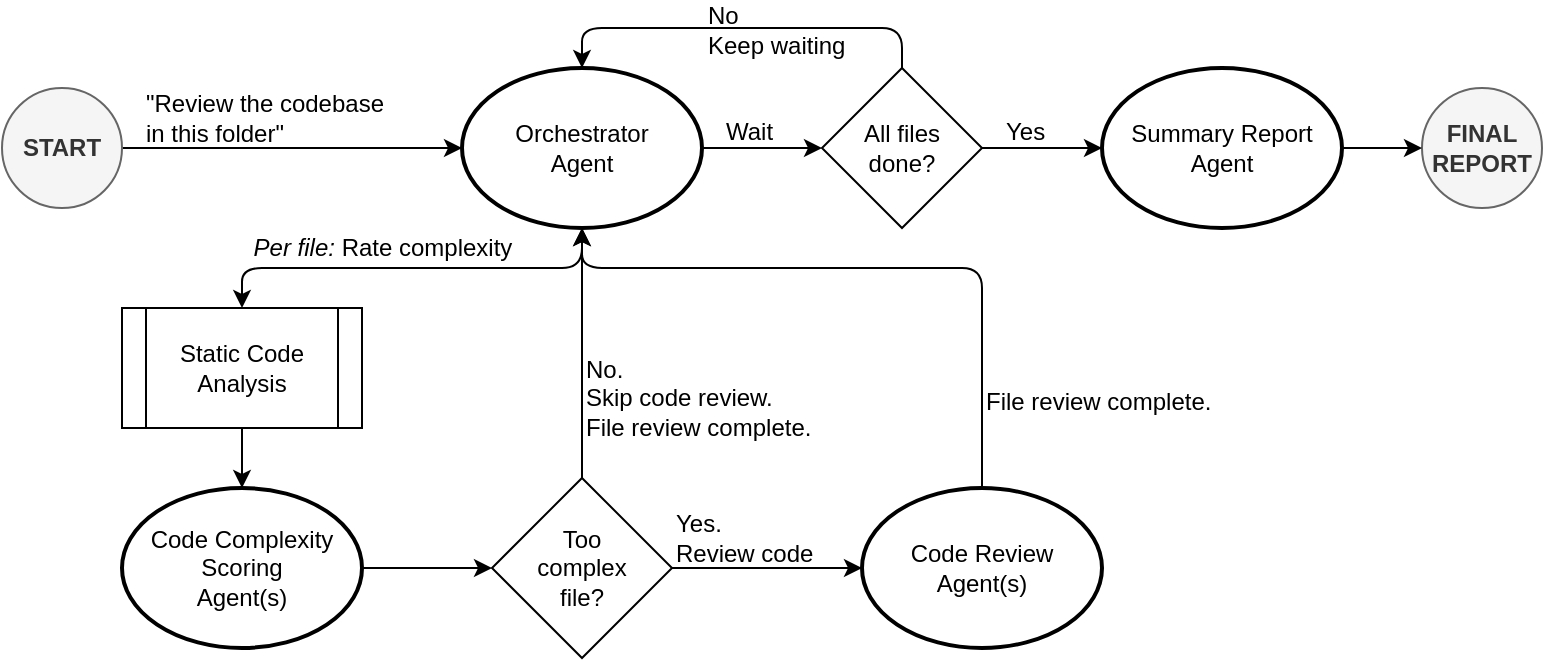 <mxfile version="26.0.4">
  <diagram name="Page-1" id="14XLXcr4h7Q1yf35ICow">
    <mxGraphModel dx="1033" dy="779" grid="1" gridSize="10" guides="1" tooltips="1" connect="1" arrows="1" fold="1" page="1" pageScale="1" pageWidth="850" pageHeight="1100" math="0" shadow="0">
      <root>
        <mxCell id="0" />
        <mxCell id="1" parent="0" />
        <mxCell id="a35DyW928IvcFfC3iXfb-24" style="edgeStyle=orthogonalEdgeStyle;rounded=0;orthogonalLoop=1;jettySize=auto;html=1;entryX=0;entryY=0.5;entryDx=0;entryDy=0;" edge="1" parent="1" source="a35DyW928IvcFfC3iXfb-1" target="a35DyW928IvcFfC3iXfb-4">
          <mxGeometry relative="1" as="geometry" />
        </mxCell>
        <mxCell id="a35DyW928IvcFfC3iXfb-1" value="&lt;b&gt;START&lt;/b&gt;" style="ellipse;whiteSpace=wrap;html=1;aspect=fixed;fillColor=#f5f5f5;fontColor=#333333;strokeColor=#666666;" vertex="1" parent="1">
          <mxGeometry x="50" y="130" width="60" height="60" as="geometry" />
        </mxCell>
        <mxCell id="a35DyW928IvcFfC3iXfb-2" value="&lt;b&gt;FINAL&lt;br&gt;REPORT&lt;/b&gt;" style="ellipse;whiteSpace=wrap;html=1;aspect=fixed;fillColor=#f5f5f5;fontColor=#333333;strokeColor=#666666;" vertex="1" parent="1">
          <mxGeometry x="760" y="130" width="60" height="60" as="geometry" />
        </mxCell>
        <mxCell id="a35DyW928IvcFfC3iXfb-21" style="edgeStyle=orthogonalEdgeStyle;rounded=1;orthogonalLoop=1;jettySize=auto;html=1;exitX=0.5;exitY=1;exitDx=0;exitDy=0;curved=0;" edge="1" parent="1" source="a35DyW928IvcFfC3iXfb-4" target="a35DyW928IvcFfC3iXfb-20">
          <mxGeometry relative="1" as="geometry" />
        </mxCell>
        <mxCell id="a35DyW928IvcFfC3iXfb-34" style="edgeStyle=orthogonalEdgeStyle;rounded=0;orthogonalLoop=1;jettySize=auto;html=1;exitX=1;exitY=0.5;exitDx=0;exitDy=0;entryX=0;entryY=0.5;entryDx=0;entryDy=0;" edge="1" parent="1" source="a35DyW928IvcFfC3iXfb-4" target="a35DyW928IvcFfC3iXfb-33">
          <mxGeometry relative="1" as="geometry" />
        </mxCell>
        <mxCell id="a35DyW928IvcFfC3iXfb-4" value="Orchestrator&lt;br&gt;Agent" style="ellipse;whiteSpace=wrap;html=1;strokeWidth=2;" vertex="1" parent="1">
          <mxGeometry x="280" y="120" width="120" height="80" as="geometry" />
        </mxCell>
        <mxCell id="a35DyW928IvcFfC3iXfb-16" style="edgeStyle=orthogonalEdgeStyle;rounded=0;orthogonalLoop=1;jettySize=auto;html=1;exitX=1;exitY=0.5;exitDx=0;exitDy=0;entryX=0;entryY=0.5;entryDx=0;entryDy=0;" edge="1" parent="1" source="a35DyW928IvcFfC3iXfb-5" target="a35DyW928IvcFfC3iXfb-15">
          <mxGeometry relative="1" as="geometry" />
        </mxCell>
        <mxCell id="a35DyW928IvcFfC3iXfb-5" value="Code Complexity Scoring&lt;br&gt;Agent(s)" style="ellipse;whiteSpace=wrap;html=1;strokeWidth=2;" vertex="1" parent="1">
          <mxGeometry x="110" y="330" width="120" height="80" as="geometry" />
        </mxCell>
        <mxCell id="a35DyW928IvcFfC3iXfb-30" style="edgeStyle=orthogonalEdgeStyle;rounded=1;orthogonalLoop=1;jettySize=auto;html=1;exitX=0.5;exitY=0;exitDx=0;exitDy=0;curved=0;" edge="1" parent="1" source="a35DyW928IvcFfC3iXfb-6">
          <mxGeometry relative="1" as="geometry">
            <mxPoint x="340" y="200" as="targetPoint" />
            <Array as="points">
              <mxPoint x="540" y="220" />
              <mxPoint x="340" y="220" />
            </Array>
          </mxGeometry>
        </mxCell>
        <mxCell id="a35DyW928IvcFfC3iXfb-6" value="Code Review&lt;br&gt;Agent(s)" style="ellipse;whiteSpace=wrap;html=1;strokeWidth=2;" vertex="1" parent="1">
          <mxGeometry x="480" y="330" width="120" height="80" as="geometry" />
        </mxCell>
        <mxCell id="a35DyW928IvcFfC3iXfb-42" style="edgeStyle=orthogonalEdgeStyle;rounded=0;orthogonalLoop=1;jettySize=auto;html=1;exitX=1;exitY=0.5;exitDx=0;exitDy=0;entryX=0;entryY=0.5;entryDx=0;entryDy=0;" edge="1" parent="1" source="a35DyW928IvcFfC3iXfb-7" target="a35DyW928IvcFfC3iXfb-2">
          <mxGeometry relative="1" as="geometry" />
        </mxCell>
        <mxCell id="a35DyW928IvcFfC3iXfb-7" value="Summary Report Agent" style="ellipse;whiteSpace=wrap;html=1;strokeWidth=2;" vertex="1" parent="1">
          <mxGeometry x="600" y="120" width="120" height="80" as="geometry" />
        </mxCell>
        <mxCell id="a35DyW928IvcFfC3iXfb-17" style="edgeStyle=orthogonalEdgeStyle;rounded=0;orthogonalLoop=1;jettySize=auto;html=1;exitX=1;exitY=0.5;exitDx=0;exitDy=0;entryX=0;entryY=0.5;entryDx=0;entryDy=0;" edge="1" parent="1" source="a35DyW928IvcFfC3iXfb-15" target="a35DyW928IvcFfC3iXfb-6">
          <mxGeometry relative="1" as="geometry" />
        </mxCell>
        <mxCell id="a35DyW928IvcFfC3iXfb-29" style="edgeStyle=orthogonalEdgeStyle;rounded=1;orthogonalLoop=1;jettySize=auto;html=1;curved=0;entryX=0.5;entryY=1;entryDx=0;entryDy=0;entryPerimeter=0;" edge="1" parent="1" source="a35DyW928IvcFfC3iXfb-15" target="a35DyW928IvcFfC3iXfb-4">
          <mxGeometry relative="1" as="geometry">
            <mxPoint x="340" y="210" as="targetPoint" />
          </mxGeometry>
        </mxCell>
        <mxCell id="a35DyW928IvcFfC3iXfb-15" value="Too&lt;br&gt;complex&lt;br&gt;file?" style="rhombus;whiteSpace=wrap;html=1;" vertex="1" parent="1">
          <mxGeometry x="295" y="325" width="90" height="90" as="geometry" />
        </mxCell>
        <mxCell id="a35DyW928IvcFfC3iXfb-23" style="edgeStyle=orthogonalEdgeStyle;rounded=0;orthogonalLoop=1;jettySize=auto;html=1;entryX=0.5;entryY=0;entryDx=0;entryDy=0;" edge="1" parent="1" source="a35DyW928IvcFfC3iXfb-20" target="a35DyW928IvcFfC3iXfb-5">
          <mxGeometry relative="1" as="geometry" />
        </mxCell>
        <mxCell id="a35DyW928IvcFfC3iXfb-20" value="Static Code Analysis" style="shape=process;whiteSpace=wrap;html=1;backgroundOutline=1;" vertex="1" parent="1">
          <mxGeometry x="110" y="240" width="120" height="60" as="geometry" />
        </mxCell>
        <mxCell id="a35DyW928IvcFfC3iXfb-25" value="Yes. &lt;br&gt;Review code" style="text;html=1;align=left;verticalAlign=middle;whiteSpace=wrap;rounded=0;" vertex="1" parent="1">
          <mxGeometry x="385" y="340" width="90" height="30" as="geometry" />
        </mxCell>
        <mxCell id="a35DyW928IvcFfC3iXfb-26" value="No.&lt;br&gt;Skip code review.&lt;br&gt;File review complete." style="text;html=1;align=left;verticalAlign=middle;whiteSpace=wrap;rounded=0;" vertex="1" parent="1">
          <mxGeometry x="340" y="270" width="120" height="30" as="geometry" />
        </mxCell>
        <mxCell id="a35DyW928IvcFfC3iXfb-35" style="edgeStyle=orthogonalEdgeStyle;rounded=1;orthogonalLoop=1;jettySize=auto;html=1;exitX=0.5;exitY=0;exitDx=0;exitDy=0;entryX=0.5;entryY=0;entryDx=0;entryDy=0;curved=0;" edge="1" parent="1" source="a35DyW928IvcFfC3iXfb-33" target="a35DyW928IvcFfC3iXfb-4">
          <mxGeometry relative="1" as="geometry" />
        </mxCell>
        <mxCell id="a35DyW928IvcFfC3iXfb-36" style="edgeStyle=orthogonalEdgeStyle;rounded=0;orthogonalLoop=1;jettySize=auto;html=1;exitX=1;exitY=0.5;exitDx=0;exitDy=0;entryX=0;entryY=0.5;entryDx=0;entryDy=0;" edge="1" parent="1" source="a35DyW928IvcFfC3iXfb-33" target="a35DyW928IvcFfC3iXfb-7">
          <mxGeometry relative="1" as="geometry" />
        </mxCell>
        <mxCell id="a35DyW928IvcFfC3iXfb-33" value="All files&lt;br&gt;done?" style="rhombus;whiteSpace=wrap;html=1;" vertex="1" parent="1">
          <mxGeometry x="460" y="120" width="80" height="80" as="geometry" />
        </mxCell>
        <mxCell id="a35DyW928IvcFfC3iXfb-39" value="No&lt;div&gt;Keep waiting&lt;/div&gt;" style="text;html=1;align=left;verticalAlign=middle;whiteSpace=wrap;rounded=0;" vertex="1" parent="1">
          <mxGeometry x="401" y="86" width="90" height="30" as="geometry" />
        </mxCell>
        <mxCell id="a35DyW928IvcFfC3iXfb-41" value="Yes" style="text;html=1;align=left;verticalAlign=middle;whiteSpace=wrap;rounded=0;" vertex="1" parent="1">
          <mxGeometry x="550" y="137" width="30" height="30" as="geometry" />
        </mxCell>
        <mxCell id="a35DyW928IvcFfC3iXfb-43" value="File review complete." style="text;html=1;align=left;verticalAlign=middle;whiteSpace=wrap;rounded=0;" vertex="1" parent="1">
          <mxGeometry x="540" y="272" width="120" height="30" as="geometry" />
        </mxCell>
        <mxCell id="a35DyW928IvcFfC3iXfb-44" value="Wait" style="text;html=1;align=left;verticalAlign=middle;whiteSpace=wrap;rounded=0;" vertex="1" parent="1">
          <mxGeometry x="410" y="137" width="30" height="30" as="geometry" />
        </mxCell>
        <mxCell id="a35DyW928IvcFfC3iXfb-45" value="&quot;Review the codebase &lt;br&gt;in this folder&quot;" style="text;html=1;align=left;verticalAlign=middle;whiteSpace=wrap;rounded=0;" vertex="1" parent="1">
          <mxGeometry x="120" y="130" width="150" height="30" as="geometry" />
        </mxCell>
        <mxCell id="a35DyW928IvcFfC3iXfb-46" value="&lt;i&gt;Per file:&lt;/i&gt; Rate complexity" style="text;html=1;align=center;verticalAlign=middle;whiteSpace=wrap;rounded=0;" vertex="1" parent="1">
          <mxGeometry x="163" y="195" width="155" height="30" as="geometry" />
        </mxCell>
      </root>
    </mxGraphModel>
  </diagram>
</mxfile>
